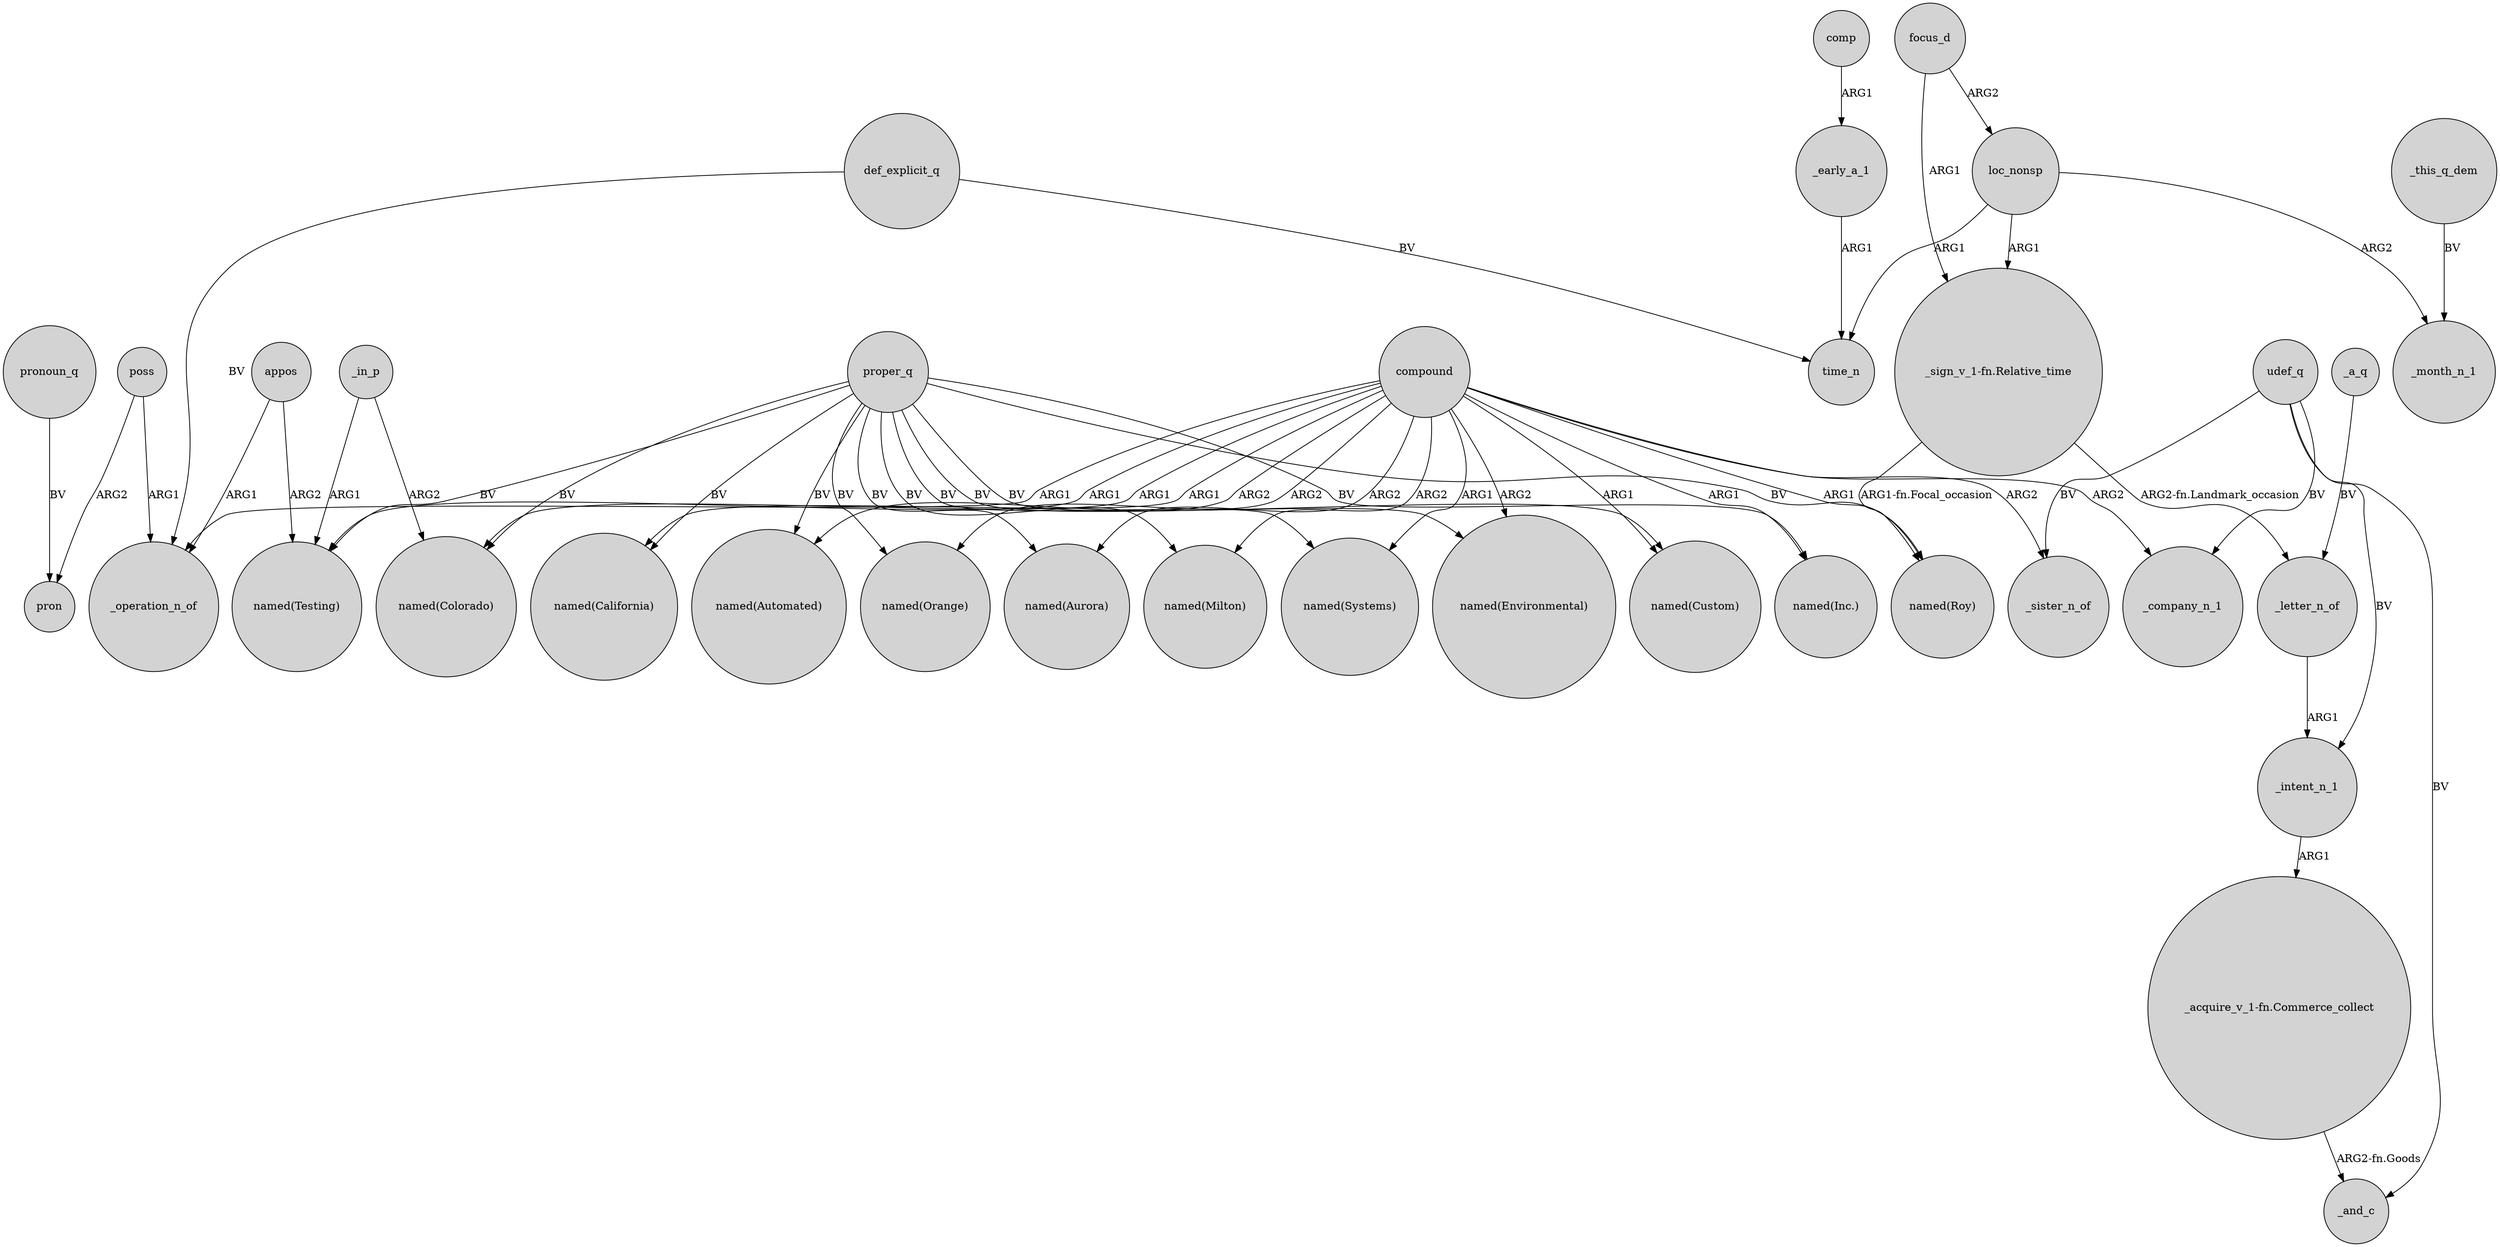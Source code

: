 digraph {
	node [shape=circle style=filled]
	compound -> "named(Aurora)" [label=ARG2]
	_early_a_1 -> time_n [label=ARG1]
	compound -> "named(Automated)" [label=ARG2]
	proper_q -> "named(Testing)" [label=BV]
	_letter_n_of -> _intent_n_1 [label=ARG1]
	"_sign_v_1-fn.Relative_time" -> "named(Roy)" [label="ARG1-fn.Focal_occasion"]
	_in_p -> "named(Colorado)" [label=ARG2]
	compound -> _company_n_1 [label=ARG2]
	proper_q -> "named(Milton)" [label=BV]
	proper_q -> "named(Aurora)" [label=BV]
	udef_q -> _company_n_1 [label=BV]
	compound -> _sister_n_of [label=ARG2]
	udef_q -> _sister_n_of [label=BV]
	poss -> _operation_n_of [label=ARG1]
	comp -> _early_a_1 [label=ARG1]
	compound -> _operation_n_of [label=ARG1]
	focus_d -> loc_nonsp [label=ARG2]
	udef_q -> _and_c [label=BV]
	_a_q -> _letter_n_of [label=BV]
	proper_q -> "named(Inc.)" [label=BV]
	compound -> "named(Custom)" [label=ARG1]
	loc_nonsp -> _month_n_1 [label=ARG2]
	pronoun_q -> pron [label=BV]
	poss -> pron [label=ARG2]
	proper_q -> "named(Systems)" [label=BV]
	udef_q -> _intent_n_1 [label=BV]
	"_sign_v_1-fn.Relative_time" -> _letter_n_of [label="ARG2-fn.Landmark_occasion"]
	compound -> "named(Systems)" [label=ARG1]
	compound -> "named(Testing)" [label=ARG1]
	proper_q -> "named(Roy)" [label=BV]
	proper_q -> "named(Orange)" [label=BV]
	loc_nonsp -> "_sign_v_1-fn.Relative_time" [label=ARG1]
	proper_q -> "named(Custom)" [label=BV]
	_in_p -> "named(Testing)" [label=ARG1]
	compound -> "named(Orange)" [label=ARG2]
	loc_nonsp -> time_n [label=ARG1]
	_this_q_dem -> _month_n_1 [label=BV]
	compound -> "named(Colorado)" [label=ARG1]
	appos -> _operation_n_of [label=ARG1]
	def_explicit_q -> _operation_n_of [label=BV]
	appos -> "named(Testing)" [label=ARG2]
	compound -> "named(Environmental)" [label=ARG2]
	def_explicit_q -> time_n [label=BV]
	compound -> "named(California)" [label=ARG1]
	proper_q -> "named(Colorado)" [label=BV]
	proper_q -> "named(Automated)" [label=BV]
	"_acquire_v_1-fn.Commerce_collect" -> _and_c [label="ARG2-fn.Goods"]
	compound -> "named(Milton)" [label=ARG2]
	proper_q -> "named(California)" [label=BV]
	compound -> "named(Roy)" [label=ARG1]
	proper_q -> "named(Environmental)" [label=BV]
	compound -> "named(Inc.)" [label=ARG1]
	_intent_n_1 -> "_acquire_v_1-fn.Commerce_collect" [label=ARG1]
	focus_d -> "_sign_v_1-fn.Relative_time" [label=ARG1]
}

